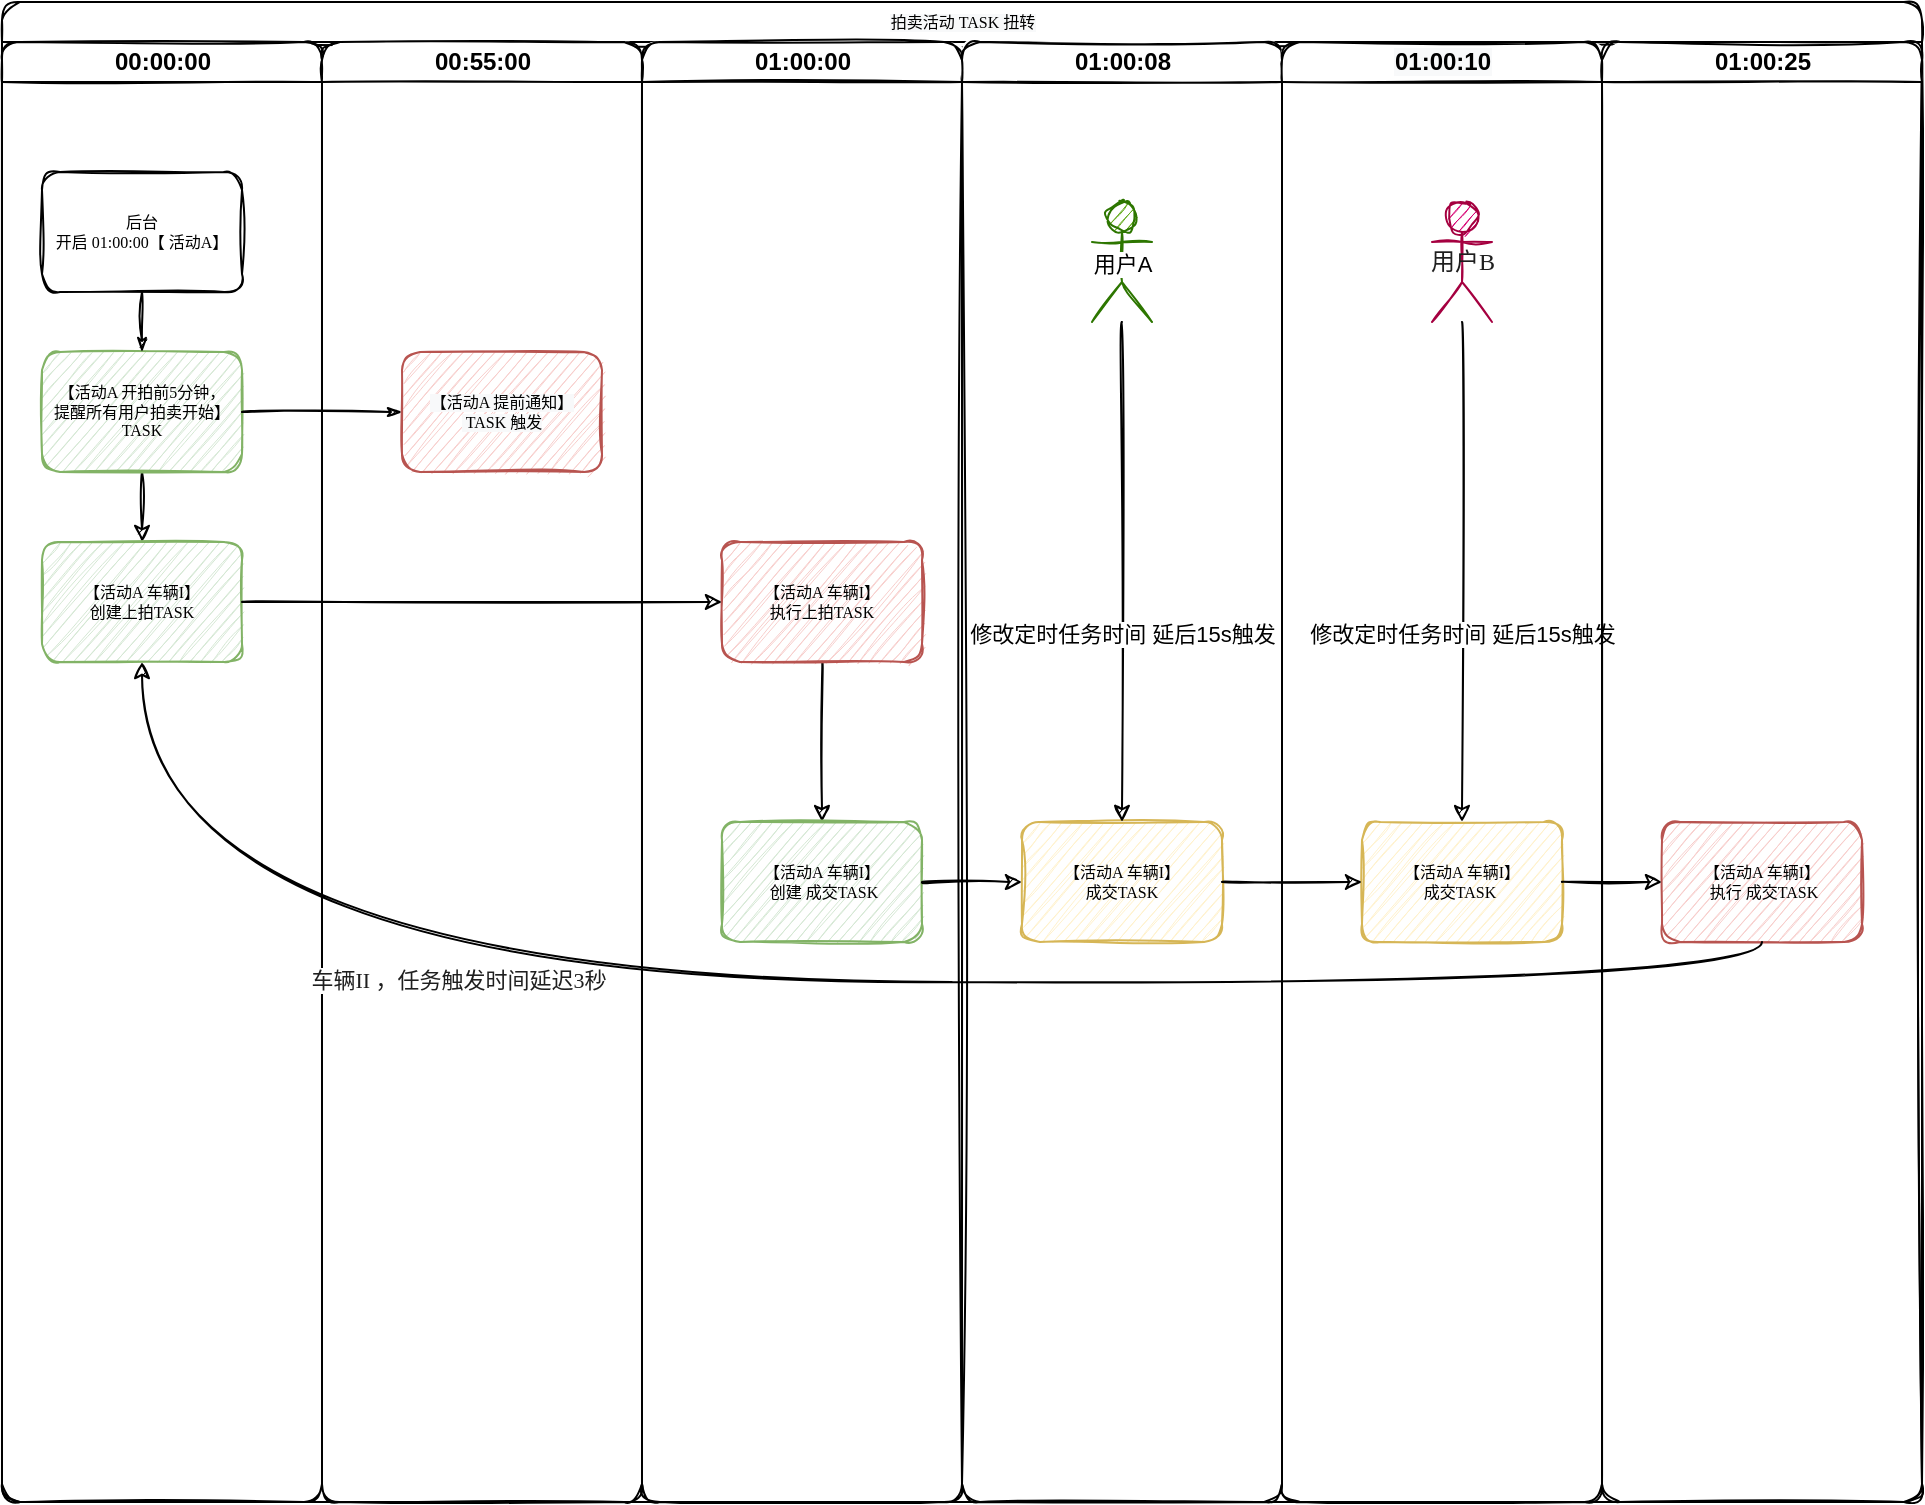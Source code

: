 <mxfile version="17.1.2" type="device"><diagram name="Page-1" id="74e2e168-ea6b-b213-b513-2b3c1d86103e"><mxGraphModel dx="1722" dy="848" grid="1" gridSize="10" guides="1" tooltips="1" connect="1" arrows="1" fold="1" page="1" pageScale="1" pageWidth="1100" pageHeight="850" background="none" math="0" shadow="0"><root><mxCell id="0"/><mxCell id="1" parent="0"/><mxCell id="77e6c97f196da883-1" value="&lt;span style=&quot;color: rgb(0 , 0 , 0) ; font-family: &amp;#34;verdana&amp;#34; ; font-size: 8px ; font-style: normal ; font-weight: 400 ; letter-spacing: normal ; text-align: center ; text-indent: 0px ; text-transform: none ; word-spacing: 0px ; background-color: rgb(248 , 249 , 250) ; display: inline ; float: none&quot;&gt;拍卖活动 TASK 扭转&lt;/span&gt;" style="swimlane;html=1;childLayout=stackLayout;startSize=20;rounded=1;shadow=0;labelBackgroundColor=none;strokeWidth=1;fontFamily=Verdana;fontSize=8;align=center;sketch=1;" parent="1" vertex="1"><mxGeometry x="70" y="40" width="960" height="750" as="geometry"/></mxCell><mxCell id="77e6c97f196da883-2" value="00:00:00" style="swimlane;html=1;startSize=20;rounded=1;sketch=1;" parent="77e6c97f196da883-1" vertex="1"><mxGeometry y="20" width="160" height="730" as="geometry"/></mxCell><mxCell id="77e6c97f196da883-8" value="后台&lt;br&gt;开启 01:00:00【 活动A】" style="rounded=1;whiteSpace=wrap;html=1;shadow=0;labelBackgroundColor=none;strokeWidth=1;fontFamily=Verdana;fontSize=8;align=center;sketch=1;" parent="77e6c97f196da883-2" vertex="1"><mxGeometry x="20" y="65" width="100" height="60" as="geometry"/></mxCell><mxCell id="Kg1yp-yJmb950qcEjBiX-3" style="edgeStyle=orthogonalEdgeStyle;rounded=1;orthogonalLoop=1;jettySize=auto;html=1;exitX=0.5;exitY=1;exitDx=0;exitDy=0;entryX=0.5;entryY=0;entryDx=0;entryDy=0;sketch=1;curved=1;" parent="77e6c97f196da883-2" source="77e6c97f196da883-9" target="77e6c97f196da883-15" edge="1"><mxGeometry relative="1" as="geometry"/></mxCell><mxCell id="77e6c97f196da883-9" value="【活动A 开拍前5分钟，&lt;br&gt;提醒所有用户拍卖开始】 TASK" style="rounded=1;whiteSpace=wrap;html=1;shadow=0;labelBackgroundColor=none;strokeWidth=1;fontFamily=Verdana;fontSize=8;align=center;fillColor=#d5e8d4;strokeColor=#82b366;sketch=1;" parent="77e6c97f196da883-2" vertex="1"><mxGeometry x="20" y="155" width="100" height="60" as="geometry"/></mxCell><mxCell id="77e6c97f196da883-27" style="edgeStyle=orthogonalEdgeStyle;rounded=1;html=1;labelBackgroundColor=none;startArrow=none;startFill=0;startSize=5;endArrow=classicThin;endFill=1;endSize=5;jettySize=auto;orthogonalLoop=1;strokeWidth=1;fontFamily=Verdana;fontSize=8;exitX=0.5;exitY=1;exitDx=0;exitDy=0;sketch=1;curved=1;" parent="77e6c97f196da883-2" source="77e6c97f196da883-8" target="77e6c97f196da883-9" edge="1"><mxGeometry relative="1" as="geometry"><Array as="points"><mxPoint x="70" y="135"/><mxPoint x="70" y="135"/></Array><mxPoint x="240" y="125" as="sourcePoint"/></mxGeometry></mxCell><mxCell id="77e6c97f196da883-15" value="【活动A 车辆I】&lt;br&gt;创建上拍TASK" style="rounded=1;whiteSpace=wrap;html=1;shadow=0;labelBackgroundColor=none;strokeWidth=1;fontFamily=Verdana;fontSize=8;align=center;fillColor=#d5e8d4;strokeColor=#82b366;sketch=1;" parent="77e6c97f196da883-2" vertex="1"><mxGeometry x="20" y="250" width="100" height="60" as="geometry"/></mxCell><mxCell id="77e6c97f196da883-28" style="edgeStyle=orthogonalEdgeStyle;rounded=1;html=1;labelBackgroundColor=none;startArrow=none;startFill=0;startSize=5;endArrow=classicThin;endFill=1;endSize=5;jettySize=auto;orthogonalLoop=1;strokeWidth=1;fontFamily=Verdana;fontSize=8;sketch=1;curved=1;" parent="77e6c97f196da883-1" source="77e6c97f196da883-9" target="77e6c97f196da883-12" edge="1"><mxGeometry relative="1" as="geometry"/></mxCell><mxCell id="77e6c97f196da883-3" value="00:55:00" style="swimlane;html=1;startSize=20;rounded=1;sketch=1;" parent="77e6c97f196da883-1" vertex="1"><mxGeometry x="160" y="20" width="160" height="730" as="geometry"/></mxCell><mxCell id="77e6c97f196da883-12" value="&lt;span style=&quot;color: rgb(0 , 0 , 0) ; font-family: &amp;#34;verdana&amp;#34; ; font-size: 8px ; font-style: normal ; font-weight: 400 ; letter-spacing: normal ; text-align: center ; text-indent: 0px ; text-transform: none ; word-spacing: 0px ; background-color: rgb(248 , 249 , 250) ; display: inline ; float: none&quot;&gt;【活动A 提前通知】&lt;br&gt;&amp;nbsp;TASK 触发&lt;/span&gt;" style="rounded=1;whiteSpace=wrap;html=1;shadow=0;labelBackgroundColor=none;strokeWidth=1;fontFamily=Verdana;fontSize=8;align=center;fillColor=#f8cecc;strokeColor=#b85450;sketch=1;" parent="77e6c97f196da883-3" vertex="1"><mxGeometry x="40" y="155" width="100" height="60" as="geometry"/></mxCell><mxCell id="77e6c97f196da883-4" value="01:00:00" style="swimlane;html=1;startSize=20;rounded=1;sketch=1;" parent="77e6c97f196da883-1" vertex="1"><mxGeometry x="320" y="20" width="160" height="730" as="geometry"/></mxCell><mxCell id="Kg1yp-yJmb950qcEjBiX-27" value="" style="edgeStyle=orthogonalEdgeStyle;rounded=1;orthogonalLoop=1;jettySize=auto;html=1;sketch=1;curved=1;" parent="77e6c97f196da883-4" source="Kg1yp-yJmb950qcEjBiX-6" target="Kg1yp-yJmb950qcEjBiX-26" edge="1"><mxGeometry relative="1" as="geometry"/></mxCell><mxCell id="Kg1yp-yJmb950qcEjBiX-6" value="【活动A 车辆I】&lt;br&gt;执行上拍TASK" style="rounded=1;whiteSpace=wrap;html=1;shadow=0;labelBackgroundColor=none;strokeWidth=1;fontFamily=Verdana;fontSize=8;align=center;fillColor=#f8cecc;strokeColor=#b85450;sketch=1;" parent="77e6c97f196da883-4" vertex="1"><mxGeometry x="40" y="250" width="100" height="60" as="geometry"/></mxCell><mxCell id="Kg1yp-yJmb950qcEjBiX-26" value="【活动A 车辆I】&lt;br&gt;&amp;nbsp;创建 成交TASK&lt;br&gt;" style="rounded=1;whiteSpace=wrap;html=1;shadow=0;labelBackgroundColor=none;strokeWidth=1;fontFamily=Verdana;fontSize=8;align=center;fillColor=#d5e8d4;strokeColor=#82b366;sketch=1;" parent="77e6c97f196da883-4" vertex="1"><mxGeometry x="40" y="390" width="100" height="60" as="geometry"/></mxCell><mxCell id="77e6c97f196da883-5" value="01:00:08" style="swimlane;html=1;startSize=20;rounded=1;sketch=1;" parent="77e6c97f196da883-1" vertex="1"><mxGeometry x="480" y="20" width="160" height="730" as="geometry"/></mxCell><mxCell id="Kg1yp-yJmb950qcEjBiX-28" value="【活动A 车辆I】 &lt;br&gt;成交TASK" style="rounded=1;whiteSpace=wrap;html=1;shadow=0;labelBackgroundColor=none;strokeWidth=1;fontFamily=Verdana;fontSize=8;align=center;fillColor=#fff2cc;strokeColor=#d6b656;sketch=1;" parent="77e6c97f196da883-5" vertex="1"><mxGeometry x="30" y="390" width="100" height="60" as="geometry"/></mxCell><mxCell id="Kg1yp-yJmb950qcEjBiX-30" value="Actor" style="shape=umlActor;verticalLabelPosition=bottom;verticalAlign=top;html=1;outlineConnect=0;fillColor=#60a917;fontColor=#ffffff;strokeColor=#2D7600;rounded=1;sketch=1;" parent="77e6c97f196da883-5" vertex="1"><mxGeometry x="65" y="80" width="30" height="60" as="geometry"/></mxCell><mxCell id="Kg1yp-yJmb950qcEjBiX-32" value="" style="edgeStyle=orthogonalEdgeStyle;rounded=1;orthogonalLoop=1;jettySize=auto;html=1;sketch=1;curved=1;" parent="77e6c97f196da883-5" source="Kg1yp-yJmb950qcEjBiX-30" target="Kg1yp-yJmb950qcEjBiX-28" edge="1"><mxGeometry relative="1" as="geometry"><mxPoint x="80" y="220" as="targetPoint"/></mxGeometry></mxCell><mxCell id="Kg1yp-yJmb950qcEjBiX-33" value="修改定时任务时间 延后15s触发" style="edgeLabel;html=1;align=center;verticalAlign=middle;resizable=0;points=[];rounded=1;sketch=1;" parent="Kg1yp-yJmb950qcEjBiX-32" vertex="1" connectable="0"><mxGeometry x="0.245" relative="1" as="geometry"><mxPoint as="offset"/></mxGeometry></mxCell><mxCell id="Kg1yp-yJmb950qcEjBiX-39" value="用户A" style="edgeLabel;html=1;align=center;verticalAlign=middle;resizable=0;points=[];rounded=1;sketch=1;" parent="Kg1yp-yJmb950qcEjBiX-32" vertex="1" connectable="0"><mxGeometry x="-0.924" y="3" relative="1" as="geometry"><mxPoint x="-3" y="-39" as="offset"/></mxGeometry></mxCell><mxCell id="77e6c97f196da883-6" value="&lt;span style=&quot;color: rgb(0 , 0 , 0) ; font-family: &amp;#34;helvetica&amp;#34; ; font-size: 12px ; font-style: normal ; font-weight: 700 ; letter-spacing: normal ; text-align: center ; text-indent: 0px ; text-transform: none ; word-spacing: 0px ; background-color: rgb(248 , 249 , 250) ; display: inline ; float: none&quot;&gt;01:00:10&lt;/span&gt;" style="swimlane;html=1;startSize=20;rounded=1;sketch=1;" parent="77e6c97f196da883-1" vertex="1"><mxGeometry x="640" y="20" width="160" height="730" as="geometry"/></mxCell><mxCell id="Kg1yp-yJmb950qcEjBiX-34" value="【活动A 车辆I】 &lt;br&gt;成交TASK&amp;nbsp;" style="rounded=1;whiteSpace=wrap;html=1;shadow=0;labelBackgroundColor=none;strokeWidth=1;fontFamily=Verdana;fontSize=8;align=center;fillColor=#fff2cc;strokeColor=#d6b656;sketch=1;" parent="77e6c97f196da883-6" vertex="1"><mxGeometry x="40" y="390" width="100" height="60" as="geometry"/></mxCell><mxCell id="Kg1yp-yJmb950qcEjBiX-36" value="&lt;pre&gt;&lt;b&gt;&lt;i&gt;用户&lt;/i&gt;&lt;/b&gt;&lt;/pre&gt;" style="shape=umlActor;verticalLabelPosition=bottom;verticalAlign=top;html=1;outlineConnect=0;fillColor=#d80073;fontColor=#ffffff;strokeColor=#A50040;rounded=1;sketch=1;" parent="77e6c97f196da883-6" vertex="1"><mxGeometry x="75" y="80" width="30" height="60" as="geometry"/></mxCell><mxCell id="Kg1yp-yJmb950qcEjBiX-37" value="" style="edgeStyle=orthogonalEdgeStyle;rounded=1;orthogonalLoop=1;jettySize=auto;html=1;entryX=0.5;entryY=0;entryDx=0;entryDy=0;sketch=1;curved=1;" parent="77e6c97f196da883-6" source="Kg1yp-yJmb950qcEjBiX-36" target="Kg1yp-yJmb950qcEjBiX-34" edge="1"><mxGeometry relative="1" as="geometry"><mxPoint x="89.62" y="210" as="sourcePoint"/><mxPoint x="89.62" y="460" as="targetPoint"/></mxGeometry></mxCell><mxCell id="Kg1yp-yJmb950qcEjBiX-38" value="修改定时任务时间 延后15s触发" style="edgeLabel;html=1;align=center;verticalAlign=middle;resizable=0;points=[];rounded=1;sketch=1;" parent="Kg1yp-yJmb950qcEjBiX-37" vertex="1" connectable="0"><mxGeometry x="0.245" relative="1" as="geometry"><mxPoint as="offset"/></mxGeometry></mxCell><mxCell id="77e6c97f196da883-7" value="&lt;span style=&quot;font-family: &amp;#34;helvetica&amp;#34;&quot;&gt;01:00:25&lt;/span&gt;" style="swimlane;html=1;startSize=20;rounded=1;sketch=1;" parent="77e6c97f196da883-1" vertex="1"><mxGeometry x="800" y="20" width="160" height="730" as="geometry"/></mxCell><mxCell id="Kg1yp-yJmb950qcEjBiX-44" value="【活动A 车辆I】 &lt;br&gt;&amp;nbsp;执行 成交TASK &lt;br&gt;" style="rounded=1;whiteSpace=wrap;html=1;shadow=0;labelBackgroundColor=none;strokeWidth=1;fontFamily=Verdana;fontSize=8;align=center;fillColor=#f8cecc;strokeColor=#b85450;sketch=1;" parent="77e6c97f196da883-7" vertex="1"><mxGeometry x="30" y="390" width="100" height="60" as="geometry"/></mxCell><mxCell id="Kg1yp-yJmb950qcEjBiX-7" value="" style="edgeStyle=orthogonalEdgeStyle;rounded=1;orthogonalLoop=1;jettySize=auto;html=1;sketch=1;curved=1;" parent="77e6c97f196da883-1" source="77e6c97f196da883-15" target="Kg1yp-yJmb950qcEjBiX-6" edge="1"><mxGeometry relative="1" as="geometry"/></mxCell><mxCell id="Kg1yp-yJmb950qcEjBiX-29" value="" style="edgeStyle=orthogonalEdgeStyle;rounded=1;orthogonalLoop=1;jettySize=auto;html=1;sketch=1;curved=1;" parent="77e6c97f196da883-1" source="Kg1yp-yJmb950qcEjBiX-26" target="Kg1yp-yJmb950qcEjBiX-28" edge="1"><mxGeometry relative="1" as="geometry"/></mxCell><mxCell id="Kg1yp-yJmb950qcEjBiX-35" value="" style="edgeStyle=orthogonalEdgeStyle;rounded=1;orthogonalLoop=1;jettySize=auto;html=1;sketch=1;curved=1;" parent="77e6c97f196da883-1" source="Kg1yp-yJmb950qcEjBiX-28" target="Kg1yp-yJmb950qcEjBiX-34" edge="1"><mxGeometry relative="1" as="geometry"/></mxCell><mxCell id="Kg1yp-yJmb950qcEjBiX-45" value="" style="edgeStyle=orthogonalEdgeStyle;rounded=1;orthogonalLoop=1;jettySize=auto;html=1;fontFamily=Verdana;fontColor=#1F1F1F;sketch=1;curved=1;" parent="77e6c97f196da883-1" source="Kg1yp-yJmb950qcEjBiX-34" target="Kg1yp-yJmb950qcEjBiX-44" edge="1"><mxGeometry relative="1" as="geometry"/></mxCell><mxCell id="Kg1yp-yJmb950qcEjBiX-61" style="edgeStyle=orthogonalEdgeStyle;rounded=1;orthogonalLoop=1;jettySize=auto;html=1;exitX=0.5;exitY=1;exitDx=0;exitDy=0;entryX=0.5;entryY=1;entryDx=0;entryDy=0;fontFamily=Verdana;fontColor=#1F1F1F;sketch=1;curved=1;" parent="77e6c97f196da883-1" source="Kg1yp-yJmb950qcEjBiX-44" target="77e6c97f196da883-15" edge="1"><mxGeometry relative="1" as="geometry"/></mxCell><mxCell id="Kg1yp-yJmb950qcEjBiX-62" value="车辆II ，任务触发时间延迟3秒" style="edgeLabel;html=1;align=center;verticalAlign=middle;resizable=0;points=[];fontFamily=Verdana;fontColor=#1F1F1F;rounded=1;sketch=1;" parent="Kg1yp-yJmb950qcEjBiX-61" vertex="1" connectable="0"><mxGeometry x="0.359" y="-1" relative="1" as="geometry"><mxPoint as="offset"/></mxGeometry></mxCell><mxCell id="Kg1yp-yJmb950qcEjBiX-42" value="用户B" style="text;html=1;align=center;verticalAlign=middle;resizable=0;points=[];autosize=1;strokeColor=none;fillColor=none;fontFamily=Verdana;fontColor=#1F1F1F;rounded=1;sketch=1;" parent="1" vertex="1"><mxGeometry x="775" y="160" width="50" height="20" as="geometry"/></mxCell></root></mxGraphModel></diagram></mxfile>